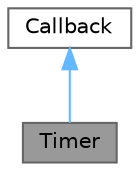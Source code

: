 digraph "Timer"
{
 // LATEX_PDF_SIZE
  bgcolor="transparent";
  edge [fontname=Helvetica,fontsize=10,labelfontname=Helvetica,labelfontsize=10];
  node [fontname=Helvetica,fontsize=10,shape=box,height=0.2,width=0.4];
  Node1 [id="Node000001",label="Timer",height=0.2,width=0.4,color="gray40", fillcolor="grey60", style="filled", fontcolor="black",tooltip="Clase del objeto timer."];
  Node2 -> Node1 [id="edge1_Node000001_Node000002",dir="back",color="steelblue1",style="solid",tooltip=" "];
  Node2 [id="Node000002",label="Callback",height=0.2,width=0.4,color="gray40", fillcolor="white", style="filled",URL="$class_callback.html",tooltip="Clase del objeto Callback."];
}
